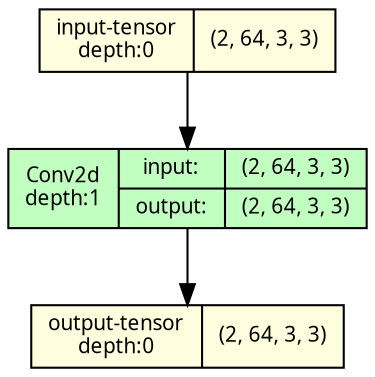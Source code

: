 strict digraph SingleInputNet {
	graph [ordering=in size="12.0,12.0"]
	node [align=left fontname="Linux libertine" fontsize=10 height=0.2 ranksep=0.1 shape=record style=filled]
	edge [fontsize=10]
	0 [label="input-tensor&#92;ndepth:0|(2, 64, 3, 3)" fillcolor=lightyellow]
	0 [label="input-tensor&#92;ndepth:0|(2, 64, 3, 3)" fillcolor=lightyellow]
	1 [label="Conv2d&#92;ndepth:1|{input:|output:}|{(2, 64, 3, 3)|(2, 64, 3, 3)}" fillcolor=darkseagreen1]
	2 [label="output-tensor&#92;ndepth:0|(2, 64, 3, 3)" fillcolor=lightyellow]
	0 -> 1
	1 -> 2
}
